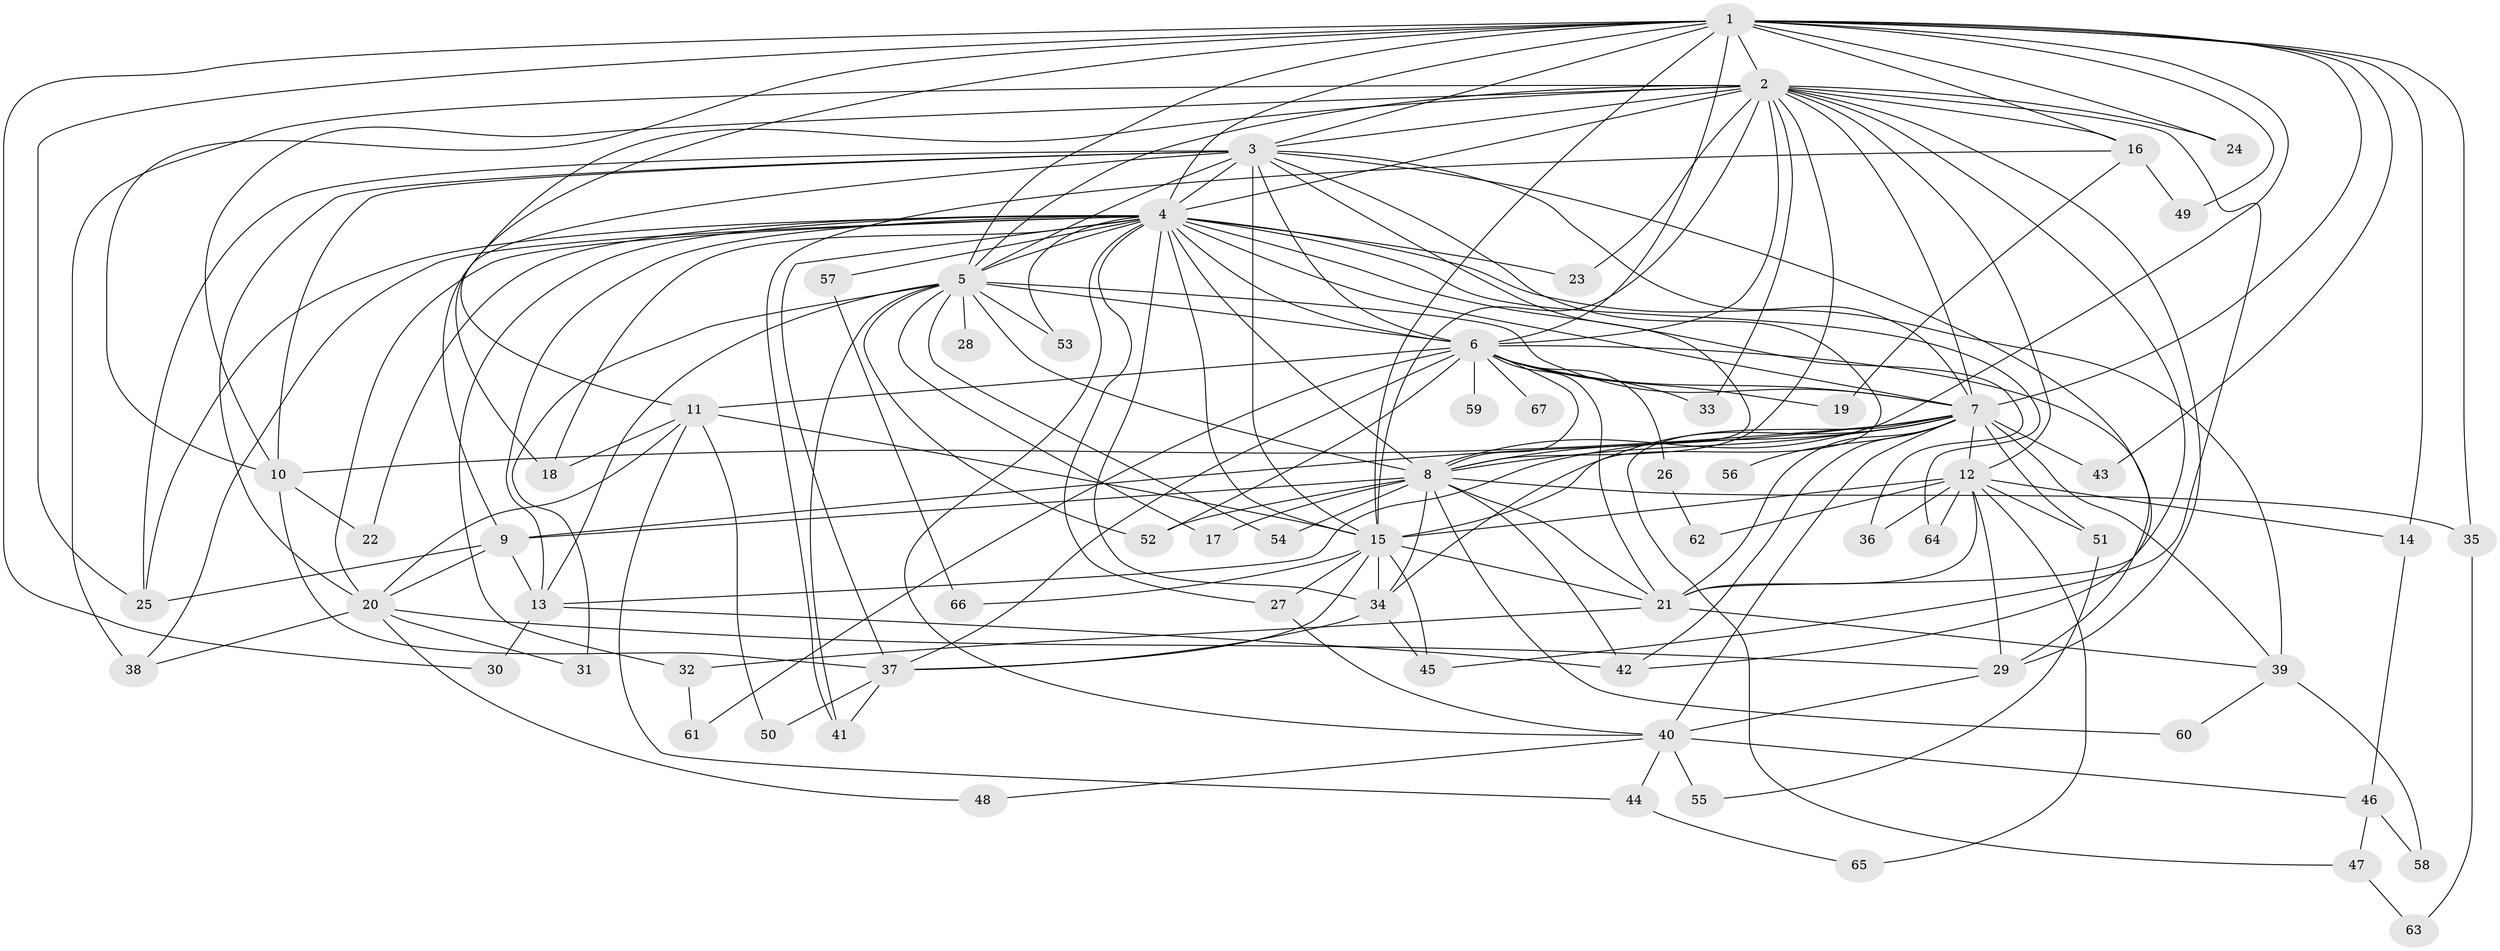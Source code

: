 // original degree distribution, {22: 0.014925373134328358, 24: 0.007462686567164179, 30: 0.007462686567164179, 15: 0.007462686567164179, 32: 0.007462686567164179, 18: 0.007462686567164179, 25: 0.007462686567164179, 20: 0.007462686567164179, 16: 0.007462686567164179, 3: 0.17164179104477612, 7: 0.014925373134328358, 4: 0.11194029850746269, 5: 0.05970149253731343, 9: 0.007462686567164179, 2: 0.5298507462686567, 8: 0.014925373134328358, 6: 0.014925373134328358}
// Generated by graph-tools (version 1.1) at 2025/49/03/04/25 22:49:26]
// undirected, 67 vertices, 175 edges
graph export_dot {
  node [color=gray90,style=filled];
  1;
  2;
  3;
  4;
  5;
  6;
  7;
  8;
  9;
  10;
  11;
  12;
  13;
  14;
  15;
  16;
  17;
  18;
  19;
  20;
  21;
  22;
  23;
  24;
  25;
  26;
  27;
  28;
  29;
  30;
  31;
  32;
  33;
  34;
  35;
  36;
  37;
  38;
  39;
  40;
  41;
  42;
  43;
  44;
  45;
  46;
  47;
  48;
  49;
  50;
  51;
  52;
  53;
  54;
  55;
  56;
  57;
  58;
  59;
  60;
  61;
  62;
  63;
  64;
  65;
  66;
  67;
  1 -- 2 [weight=3.0];
  1 -- 3 [weight=1.0];
  1 -- 4 [weight=2.0];
  1 -- 5 [weight=1.0];
  1 -- 6 [weight=2.0];
  1 -- 7 [weight=1.0];
  1 -- 8 [weight=1.0];
  1 -- 10 [weight=1.0];
  1 -- 11 [weight=1.0];
  1 -- 14 [weight=1.0];
  1 -- 15 [weight=1.0];
  1 -- 16 [weight=1.0];
  1 -- 24 [weight=1.0];
  1 -- 25 [weight=1.0];
  1 -- 30 [weight=1.0];
  1 -- 35 [weight=1.0];
  1 -- 43 [weight=1.0];
  1 -- 49 [weight=1.0];
  2 -- 3 [weight=3.0];
  2 -- 4 [weight=3.0];
  2 -- 5 [weight=2.0];
  2 -- 6 [weight=4.0];
  2 -- 7 [weight=2.0];
  2 -- 8 [weight=3.0];
  2 -- 10 [weight=1.0];
  2 -- 12 [weight=1.0];
  2 -- 15 [weight=1.0];
  2 -- 16 [weight=1.0];
  2 -- 18 [weight=1.0];
  2 -- 21 [weight=1.0];
  2 -- 23 [weight=1.0];
  2 -- 24 [weight=1.0];
  2 -- 29 [weight=4.0];
  2 -- 33 [weight=1.0];
  2 -- 38 [weight=2.0];
  2 -- 45 [weight=1.0];
  3 -- 4 [weight=1.0];
  3 -- 5 [weight=2.0];
  3 -- 6 [weight=2.0];
  3 -- 7 [weight=1.0];
  3 -- 8 [weight=1.0];
  3 -- 9 [weight=1.0];
  3 -- 10 [weight=1.0];
  3 -- 15 [weight=12.0];
  3 -- 20 [weight=1.0];
  3 -- 25 [weight=1.0];
  3 -- 34 [weight=1.0];
  3 -- 42 [weight=1.0];
  4 -- 5 [weight=1.0];
  4 -- 6 [weight=2.0];
  4 -- 7 [weight=2.0];
  4 -- 8 [weight=1.0];
  4 -- 13 [weight=1.0];
  4 -- 15 [weight=1.0];
  4 -- 18 [weight=1.0];
  4 -- 20 [weight=1.0];
  4 -- 22 [weight=1.0];
  4 -- 23 [weight=1.0];
  4 -- 25 [weight=1.0];
  4 -- 27 [weight=1.0];
  4 -- 32 [weight=1.0];
  4 -- 34 [weight=1.0];
  4 -- 36 [weight=1.0];
  4 -- 37 [weight=1.0];
  4 -- 38 [weight=1.0];
  4 -- 39 [weight=1.0];
  4 -- 40 [weight=1.0];
  4 -- 53 [weight=1.0];
  4 -- 57 [weight=1.0];
  4 -- 64 [weight=1.0];
  5 -- 6 [weight=3.0];
  5 -- 7 [weight=1.0];
  5 -- 8 [weight=1.0];
  5 -- 13 [weight=1.0];
  5 -- 17 [weight=1.0];
  5 -- 28 [weight=1.0];
  5 -- 31 [weight=1.0];
  5 -- 41 [weight=1.0];
  5 -- 52 [weight=1.0];
  5 -- 53 [weight=1.0];
  5 -- 54 [weight=1.0];
  6 -- 7 [weight=4.0];
  6 -- 8 [weight=3.0];
  6 -- 11 [weight=2.0];
  6 -- 19 [weight=1.0];
  6 -- 21 [weight=1.0];
  6 -- 26 [weight=1.0];
  6 -- 29 [weight=1.0];
  6 -- 33 [weight=1.0];
  6 -- 37 [weight=2.0];
  6 -- 52 [weight=2.0];
  6 -- 59 [weight=2.0];
  6 -- 61 [weight=1.0];
  6 -- 67 [weight=1.0];
  7 -- 8 [weight=2.0];
  7 -- 9 [weight=2.0];
  7 -- 10 [weight=1.0];
  7 -- 12 [weight=1.0];
  7 -- 13 [weight=1.0];
  7 -- 15 [weight=2.0];
  7 -- 21 [weight=2.0];
  7 -- 39 [weight=1.0];
  7 -- 40 [weight=1.0];
  7 -- 42 [weight=1.0];
  7 -- 43 [weight=1.0];
  7 -- 47 [weight=1.0];
  7 -- 51 [weight=1.0];
  7 -- 56 [weight=2.0];
  8 -- 9 [weight=1.0];
  8 -- 17 [weight=1.0];
  8 -- 21 [weight=1.0];
  8 -- 34 [weight=1.0];
  8 -- 35 [weight=1.0];
  8 -- 42 [weight=1.0];
  8 -- 52 [weight=1.0];
  8 -- 54 [weight=1.0];
  8 -- 60 [weight=1.0];
  9 -- 13 [weight=1.0];
  9 -- 20 [weight=1.0];
  9 -- 25 [weight=2.0];
  10 -- 22 [weight=1.0];
  10 -- 37 [weight=1.0];
  11 -- 15 [weight=2.0];
  11 -- 18 [weight=1.0];
  11 -- 20 [weight=1.0];
  11 -- 44 [weight=1.0];
  11 -- 50 [weight=1.0];
  12 -- 14 [weight=1.0];
  12 -- 15 [weight=1.0];
  12 -- 21 [weight=1.0];
  12 -- 29 [weight=1.0];
  12 -- 36 [weight=1.0];
  12 -- 51 [weight=1.0];
  12 -- 62 [weight=1.0];
  12 -- 64 [weight=1.0];
  12 -- 65 [weight=1.0];
  13 -- 30 [weight=1.0];
  13 -- 42 [weight=1.0];
  14 -- 46 [weight=1.0];
  15 -- 21 [weight=1.0];
  15 -- 27 [weight=1.0];
  15 -- 34 [weight=2.0];
  15 -- 37 [weight=1.0];
  15 -- 45 [weight=1.0];
  15 -- 66 [weight=1.0];
  16 -- 19 [weight=1.0];
  16 -- 41 [weight=1.0];
  16 -- 49 [weight=1.0];
  20 -- 29 [weight=1.0];
  20 -- 31 [weight=1.0];
  20 -- 38 [weight=1.0];
  20 -- 48 [weight=1.0];
  21 -- 32 [weight=1.0];
  21 -- 39 [weight=2.0];
  26 -- 62 [weight=1.0];
  27 -- 40 [weight=1.0];
  29 -- 40 [weight=1.0];
  32 -- 61 [weight=1.0];
  34 -- 37 [weight=1.0];
  34 -- 45 [weight=1.0];
  35 -- 63 [weight=1.0];
  37 -- 41 [weight=1.0];
  37 -- 50 [weight=1.0];
  39 -- 58 [weight=1.0];
  39 -- 60 [weight=1.0];
  40 -- 44 [weight=1.0];
  40 -- 46 [weight=1.0];
  40 -- 48 [weight=1.0];
  40 -- 55 [weight=1.0];
  44 -- 65 [weight=1.0];
  46 -- 47 [weight=1.0];
  46 -- 58 [weight=1.0];
  47 -- 63 [weight=1.0];
  51 -- 55 [weight=1.0];
  57 -- 66 [weight=1.0];
}
